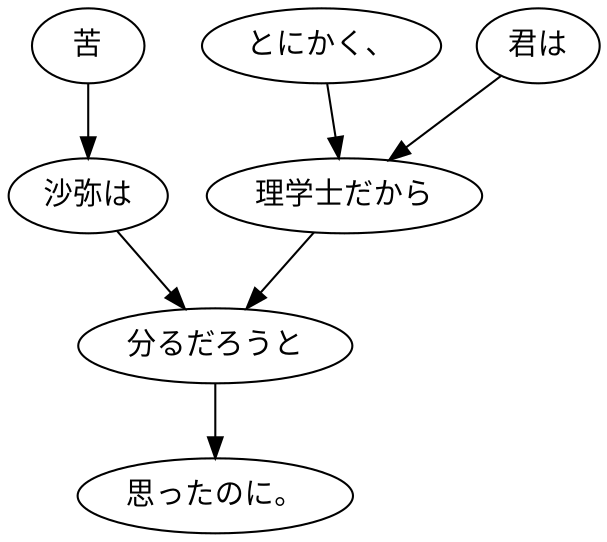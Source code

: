 digraph graph2017 {
	node0 [label="苦"];
	node1 [label="沙弥は"];
	node2 [label="とにかく、"];
	node3 [label="君は"];
	node4 [label="理学士だから"];
	node5 [label="分るだろうと"];
	node6 [label="思ったのに。"];
	node0 -> node1;
	node1 -> node5;
	node2 -> node4;
	node3 -> node4;
	node4 -> node5;
	node5 -> node6;
}
